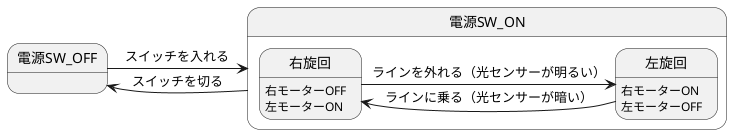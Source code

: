 @startuml ライントレーサー_st図
' left to right direction
state 電源SW_ON {
    state 右旋回 :右モーターOFF\n左モーターON
    state 左旋回 :右モーターON\n左モーターOFF
}
電源SW_OFF -right-> 電源SW_ON: スイッチを入れる
電源SW_ON -left-> 電源SW_OFF: スイッチを切る
右旋回 -right-> 左旋回: ラインを外れる（光センサーが明るい）
左旋回 -left-> 右旋回: ラインに乗る（光センサーが暗い）
@enduml